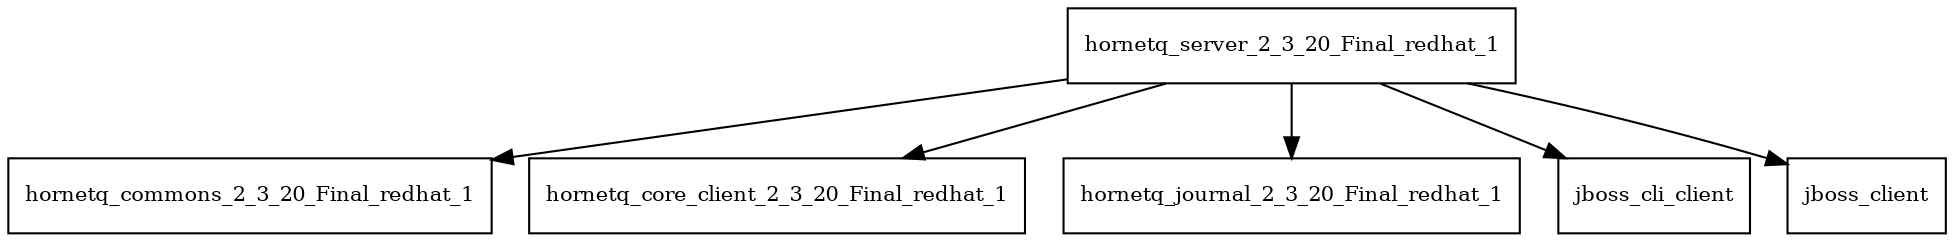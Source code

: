 digraph hornetq_server_2_3_20_Final_redhat_1_dependencies {
  node [shape = box, fontsize=10.0];
  hornetq_server_2_3_20_Final_redhat_1 -> hornetq_commons_2_3_20_Final_redhat_1;
  hornetq_server_2_3_20_Final_redhat_1 -> hornetq_core_client_2_3_20_Final_redhat_1;
  hornetq_server_2_3_20_Final_redhat_1 -> hornetq_journal_2_3_20_Final_redhat_1;
  hornetq_server_2_3_20_Final_redhat_1 -> jboss_cli_client;
  hornetq_server_2_3_20_Final_redhat_1 -> jboss_client;
}
